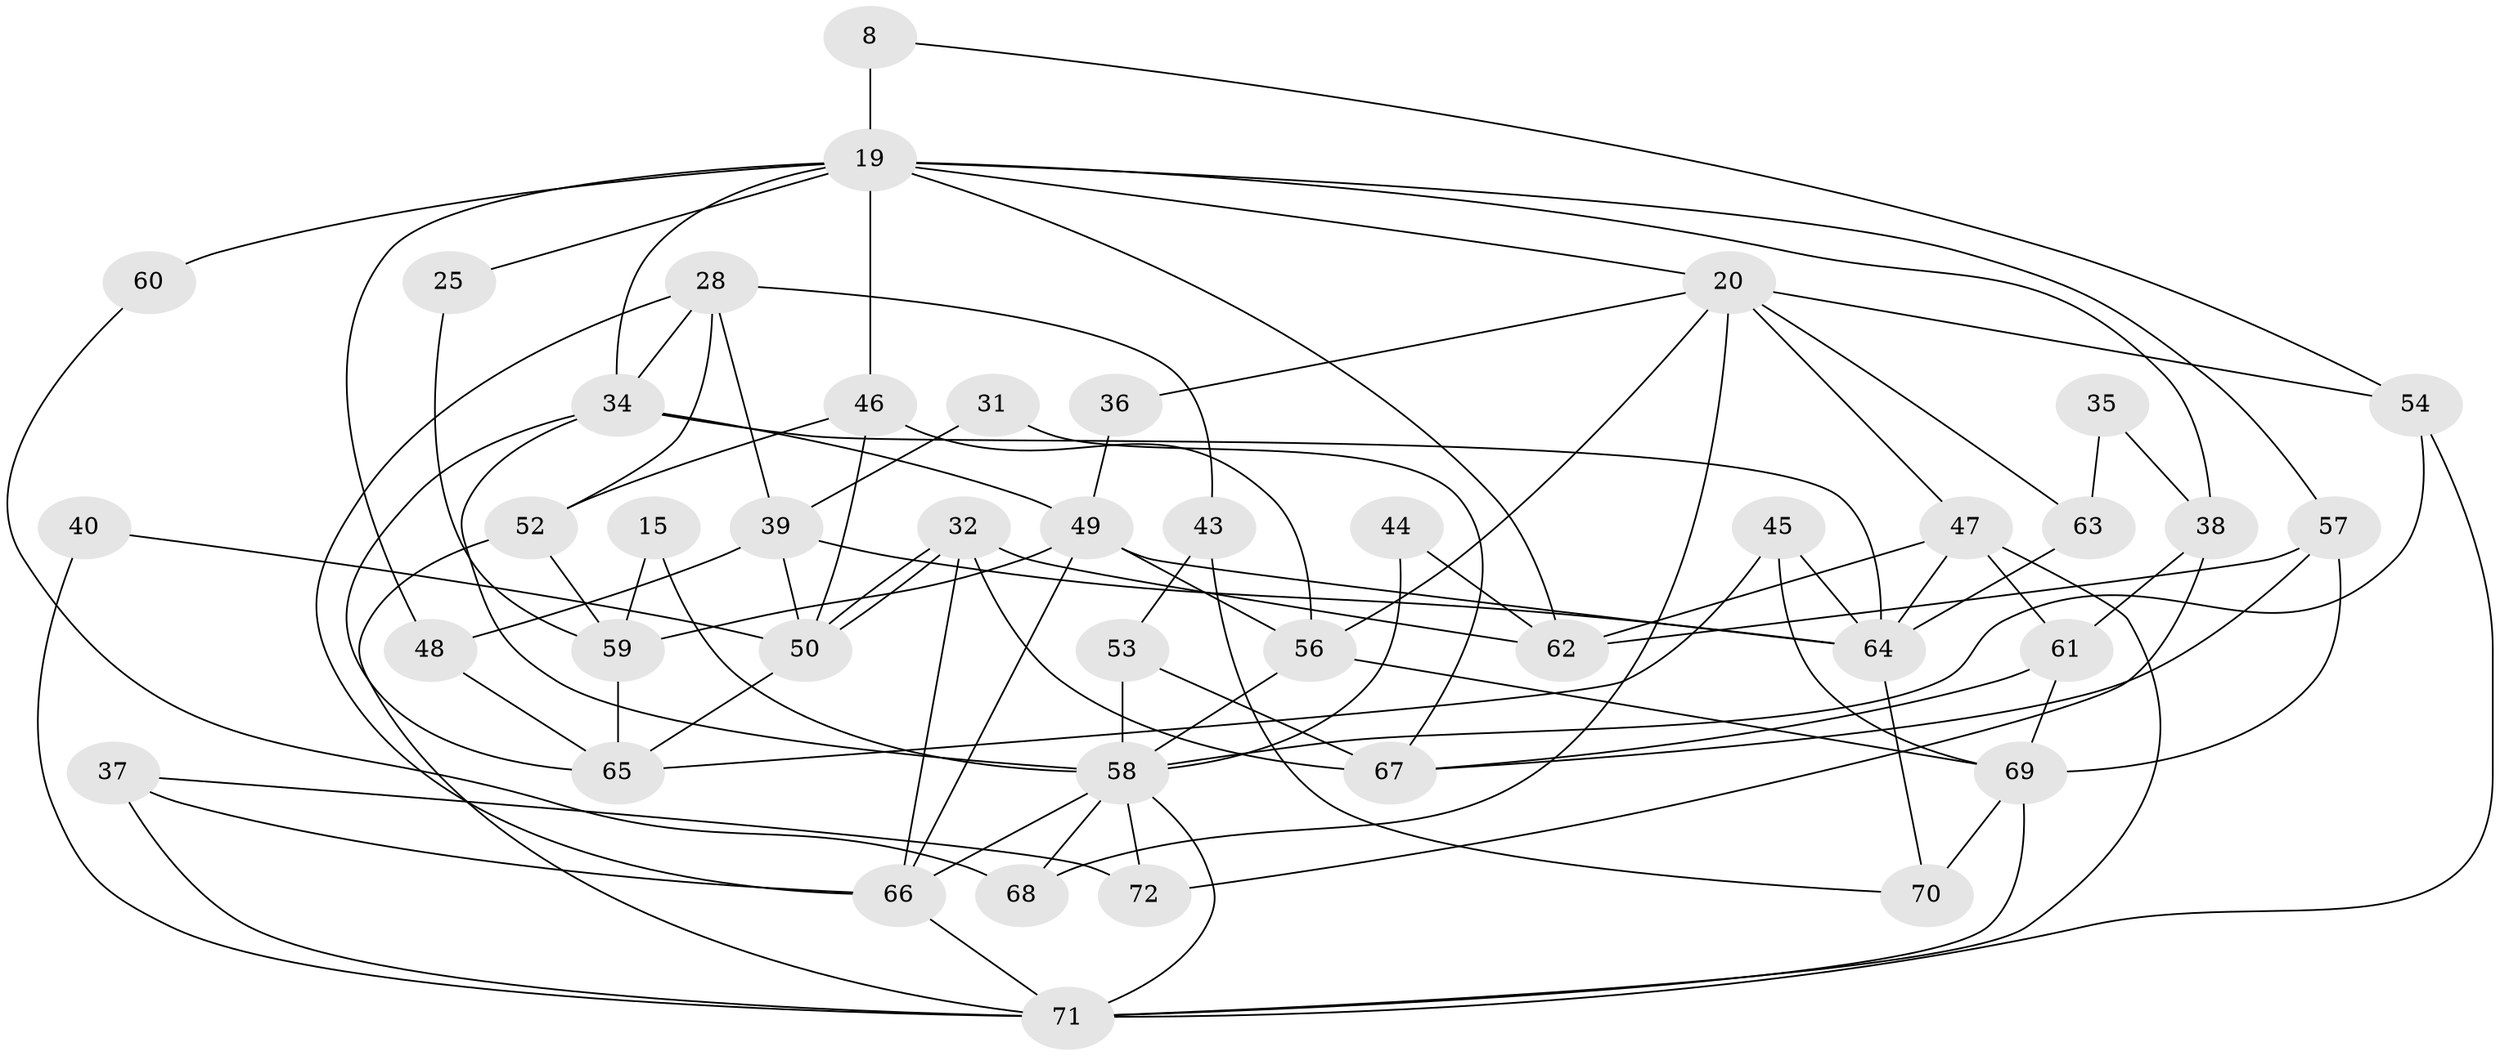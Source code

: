 // original degree distribution, {4: 0.20833333333333334, 7: 0.06944444444444445, 3: 0.3472222222222222, 5: 0.1388888888888889, 6: 0.09722222222222222, 2: 0.125, 8: 0.013888888888888888}
// Generated by graph-tools (version 1.1) at 2025/53/03/04/25 21:53:52]
// undirected, 43 vertices, 93 edges
graph export_dot {
graph [start="1"]
  node [color=gray90,style=filled];
  8;
  15;
  19 [super="+6"];
  20 [super="+18"];
  25;
  28;
  31;
  32;
  34 [super="+26"];
  35;
  36;
  37;
  38;
  39 [super="+27"];
  40;
  43;
  44;
  45;
  46;
  47 [super="+41"];
  48;
  49 [super="+4"];
  50 [super="+5+23"];
  52 [super="+30"];
  53;
  54 [super="+29"];
  56;
  57 [super="+14"];
  58 [super="+1+12+42"];
  59;
  60;
  61 [super="+11"];
  62;
  63;
  64 [super="+16+33"];
  65;
  66 [super="+9+13"];
  67 [super="+55"];
  68;
  69 [super="+3+7+51"];
  70;
  71 [super="+22"];
  72;
  8 -- 54;
  8 -- 19 [weight=2];
  15 -- 59;
  15 -- 58;
  19 -- 57 [weight=2];
  19 -- 60 [weight=3];
  19 -- 34;
  19 -- 38;
  19 -- 46;
  19 -- 48;
  19 -- 20;
  19 -- 25;
  19 -- 62;
  20 -- 68;
  20 -- 36;
  20 -- 47 [weight=2];
  20 -- 56;
  20 -- 63;
  20 -- 54;
  25 -- 59;
  28 -- 43;
  28 -- 52 [weight=2];
  28 -- 66;
  28 -- 34;
  28 -- 39;
  31 -- 67;
  31 -- 39;
  32 -- 50;
  32 -- 50;
  32 -- 62;
  32 -- 66 [weight=2];
  32 -- 67 [weight=2];
  34 -- 64 [weight=2];
  34 -- 65;
  34 -- 49 [weight=2];
  34 -- 58 [weight=2];
  35 -- 38;
  35 -- 63;
  36 -- 49;
  37 -- 72;
  37 -- 71;
  37 -- 66;
  38 -- 61;
  38 -- 72;
  39 -- 48;
  39 -- 50;
  39 -- 64;
  40 -- 71;
  40 -- 50;
  43 -- 70;
  43 -- 53;
  44 -- 62;
  44 -- 58;
  45 -- 65;
  45 -- 64;
  45 -- 69;
  46 -- 56;
  46 -- 52;
  46 -- 50;
  47 -- 64 [weight=2];
  47 -- 62 [weight=2];
  47 -- 61;
  47 -- 71;
  48 -- 65;
  49 -- 56 [weight=2];
  49 -- 59;
  49 -- 66;
  49 -- 64;
  50 -- 65;
  52 -- 59;
  52 -- 71 [weight=2];
  53 -- 67;
  53 -- 58;
  54 -- 58;
  54 -- 71;
  56 -- 58;
  56 -- 69;
  57 -- 67;
  57 -- 69 [weight=2];
  57 -- 62;
  58 -- 72;
  58 -- 66 [weight=3];
  58 -- 71;
  58 -- 68;
  59 -- 65;
  60 -- 68;
  61 -- 67;
  61 -- 69;
  63 -- 64;
  64 -- 70;
  66 -- 71;
  69 -- 70;
  69 -- 71 [weight=2];
}
